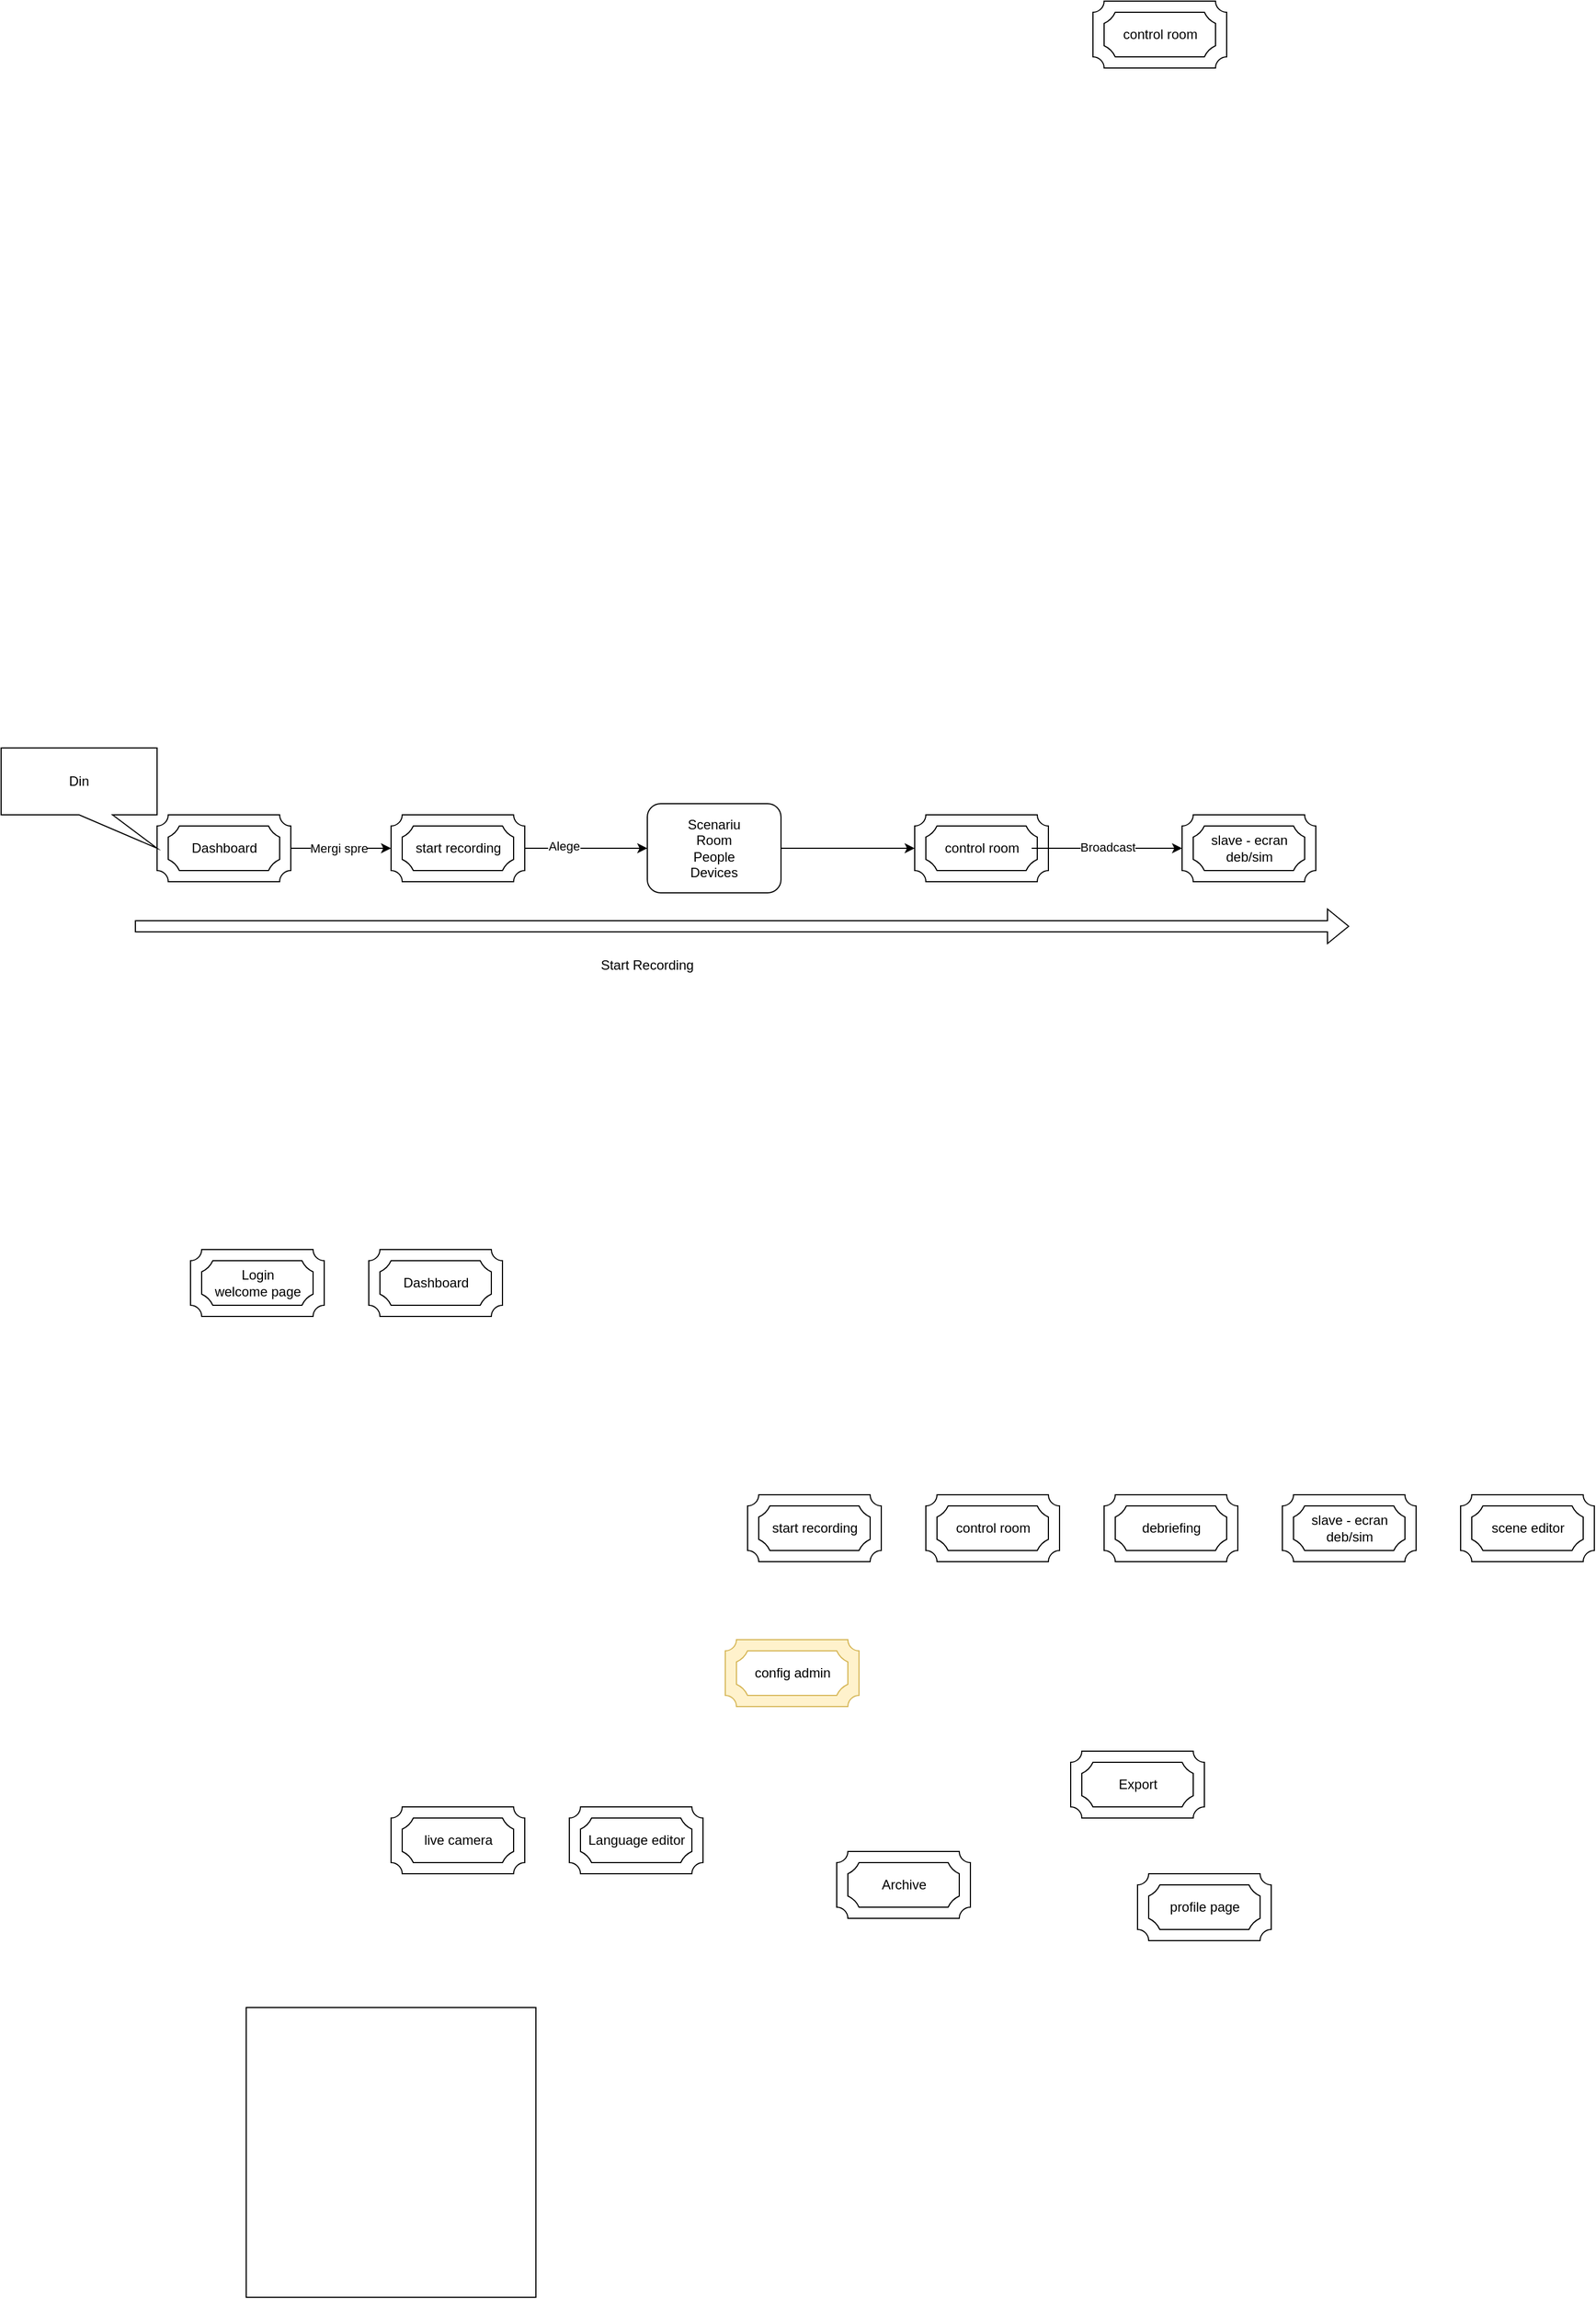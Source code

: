 <mxfile version="22.1.12" type="github">
  <diagram name="Page-1" id="8PUBa1TutJfSDOHZF-8I">
    <mxGraphModel dx="3134" dy="2938" grid="1" gridSize="10" guides="1" tooltips="1" connect="1" arrows="1" fold="1" page="1" pageScale="1" pageWidth="850" pageHeight="1100" math="0" shadow="0">
      <root>
        <mxCell id="0" />
        <mxCell id="1" parent="0" />
        <mxCell id="58z5suZZIxO4oyjLQt26-1" value="" style="whiteSpace=wrap;html=1;" parent="1" vertex="1">
          <mxGeometry x="-750" y="-390" width="260" height="260" as="geometry" />
        </mxCell>
        <mxCell id="58z5suZZIxO4oyjLQt26-9" value="" style="group" parent="1" vertex="1" connectable="0">
          <mxGeometry x="-780" y="-1070" width="100" height="60" as="geometry" />
        </mxCell>
        <mxCell id="58z5suZZIxO4oyjLQt26-6" value="" style="verticalLabelPosition=bottom;verticalAlign=top;html=1;shape=mxgraph.basic.plaque_frame;dx=10;whiteSpace=wrap;" parent="58z5suZZIxO4oyjLQt26-9" vertex="1">
          <mxGeometry x="-20" width="120" height="60" as="geometry" />
        </mxCell>
        <mxCell id="58z5suZZIxO4oyjLQt26-8" value="Login&lt;br&gt;welcome page" style="text;html=1;align=center;verticalAlign=middle;resizable=0;points=[];autosize=1;strokeColor=none;fillColor=none;" parent="58z5suZZIxO4oyjLQt26-9" vertex="1">
          <mxGeometry x="-10" y="10" width="100" height="40" as="geometry" />
        </mxCell>
        <mxCell id="58z5suZZIxO4oyjLQt26-10" value="" style="group" parent="1" vertex="1" connectable="0">
          <mxGeometry x="-640" y="-1070" width="120" height="60" as="geometry" />
        </mxCell>
        <mxCell id="58z5suZZIxO4oyjLQt26-11" value="" style="verticalLabelPosition=bottom;verticalAlign=top;html=1;shape=mxgraph.basic.plaque_frame;dx=10;whiteSpace=wrap;" parent="58z5suZZIxO4oyjLQt26-10" vertex="1">
          <mxGeometry width="120" height="60" as="geometry" />
        </mxCell>
        <mxCell id="58z5suZZIxO4oyjLQt26-12" value="Dashboard" style="text;html=1;align=center;verticalAlign=middle;resizable=0;points=[];autosize=1;strokeColor=none;fillColor=none;" parent="58z5suZZIxO4oyjLQt26-10" vertex="1">
          <mxGeometry x="20" y="15" width="80" height="30" as="geometry" />
        </mxCell>
        <mxCell id="58z5suZZIxO4oyjLQt26-13" value="" style="group" parent="1" vertex="1" connectable="0">
          <mxGeometry x="-300" y="-850" width="120" height="60" as="geometry" />
        </mxCell>
        <mxCell id="58z5suZZIxO4oyjLQt26-14" value="" style="verticalLabelPosition=bottom;verticalAlign=top;html=1;shape=mxgraph.basic.plaque_frame;dx=10;whiteSpace=wrap;" parent="58z5suZZIxO4oyjLQt26-13" vertex="1">
          <mxGeometry width="120" height="60" as="geometry" />
        </mxCell>
        <mxCell id="58z5suZZIxO4oyjLQt26-15" value="start recording" style="text;html=1;align=center;verticalAlign=middle;resizable=0;points=[];autosize=1;strokeColor=none;fillColor=none;" parent="58z5suZZIxO4oyjLQt26-13" vertex="1">
          <mxGeometry x="10" y="15" width="100" height="30" as="geometry" />
        </mxCell>
        <mxCell id="58z5suZZIxO4oyjLQt26-16" value="" style="group" parent="1" vertex="1" connectable="0">
          <mxGeometry x="-140" y="-850" width="120" height="60" as="geometry" />
        </mxCell>
        <mxCell id="58z5suZZIxO4oyjLQt26-17" value="" style="verticalLabelPosition=bottom;verticalAlign=top;html=1;shape=mxgraph.basic.plaque_frame;dx=10;whiteSpace=wrap;" parent="58z5suZZIxO4oyjLQt26-16" vertex="1">
          <mxGeometry width="120" height="60" as="geometry" />
        </mxCell>
        <mxCell id="58z5suZZIxO4oyjLQt26-18" value="control room" style="text;html=1;align=center;verticalAlign=middle;resizable=0;points=[];autosize=1;strokeColor=none;fillColor=none;" parent="58z5suZZIxO4oyjLQt26-16" vertex="1">
          <mxGeometry x="15" y="15" width="90" height="30" as="geometry" />
        </mxCell>
        <mxCell id="58z5suZZIxO4oyjLQt26-19" value="" style="group" parent="1" vertex="1" connectable="0">
          <mxGeometry x="20" y="-850" width="120" height="60" as="geometry" />
        </mxCell>
        <mxCell id="58z5suZZIxO4oyjLQt26-20" value="" style="verticalLabelPosition=bottom;verticalAlign=top;html=1;shape=mxgraph.basic.plaque_frame;dx=10;whiteSpace=wrap;" parent="58z5suZZIxO4oyjLQt26-19" vertex="1">
          <mxGeometry width="120" height="60" as="geometry" />
        </mxCell>
        <mxCell id="58z5suZZIxO4oyjLQt26-21" value="debriefing" style="text;html=1;align=center;verticalAlign=middle;resizable=0;points=[];autosize=1;strokeColor=none;fillColor=none;" parent="58z5suZZIxO4oyjLQt26-19" vertex="1">
          <mxGeometry x="20" y="15" width="80" height="30" as="geometry" />
        </mxCell>
        <mxCell id="58z5suZZIxO4oyjLQt26-22" value="" style="group" parent="1" vertex="1" connectable="0">
          <mxGeometry x="180" y="-850" width="120" height="60" as="geometry" />
        </mxCell>
        <mxCell id="58z5suZZIxO4oyjLQt26-23" value="" style="verticalLabelPosition=bottom;verticalAlign=top;html=1;shape=mxgraph.basic.plaque_frame;dx=10;whiteSpace=wrap;" parent="58z5suZZIxO4oyjLQt26-22" vertex="1">
          <mxGeometry width="120" height="60" as="geometry" />
        </mxCell>
        <mxCell id="58z5suZZIxO4oyjLQt26-24" value="slave - ecran&lt;br&gt;deb/sim" style="text;html=1;align=center;verticalAlign=middle;resizable=0;points=[];autosize=1;strokeColor=none;fillColor=none;" parent="58z5suZZIxO4oyjLQt26-22" vertex="1">
          <mxGeometry x="15" y="10" width="90" height="40" as="geometry" />
        </mxCell>
        <mxCell id="58z5suZZIxO4oyjLQt26-26" value="" style="group" parent="1" vertex="1" connectable="0">
          <mxGeometry x="340" y="-850" width="120" height="60" as="geometry" />
        </mxCell>
        <mxCell id="58z5suZZIxO4oyjLQt26-27" value="" style="verticalLabelPosition=bottom;verticalAlign=top;html=1;shape=mxgraph.basic.plaque_frame;dx=10;whiteSpace=wrap;" parent="58z5suZZIxO4oyjLQt26-26" vertex="1">
          <mxGeometry width="120" height="60" as="geometry" />
        </mxCell>
        <mxCell id="58z5suZZIxO4oyjLQt26-28" value="scene editor" style="text;html=1;align=center;verticalAlign=middle;resizable=0;points=[];autosize=1;strokeColor=none;fillColor=none;" parent="58z5suZZIxO4oyjLQt26-26" vertex="1">
          <mxGeometry x="15" y="15" width="90" height="30" as="geometry" />
        </mxCell>
        <mxCell id="58z5suZZIxO4oyjLQt26-29" value="" style="group" parent="1" vertex="1" connectable="0">
          <mxGeometry x="-10" y="-620" width="120" height="60" as="geometry" />
        </mxCell>
        <mxCell id="58z5suZZIxO4oyjLQt26-30" value="" style="verticalLabelPosition=bottom;verticalAlign=top;html=1;shape=mxgraph.basic.plaque_frame;dx=10;whiteSpace=wrap;" parent="58z5suZZIxO4oyjLQt26-29" vertex="1">
          <mxGeometry width="120" height="60" as="geometry" />
        </mxCell>
        <mxCell id="58z5suZZIxO4oyjLQt26-31" value="Export" style="text;html=1;align=center;verticalAlign=middle;resizable=0;points=[];autosize=1;strokeColor=none;fillColor=none;" parent="58z5suZZIxO4oyjLQt26-29" vertex="1">
          <mxGeometry x="30" y="15" width="60" height="30" as="geometry" />
        </mxCell>
        <mxCell id="58z5suZZIxO4oyjLQt26-32" value="" style="group" parent="1" vertex="1" connectable="0">
          <mxGeometry x="-220" y="-530" width="120" height="60" as="geometry" />
        </mxCell>
        <mxCell id="58z5suZZIxO4oyjLQt26-33" value="" style="verticalLabelPosition=bottom;verticalAlign=top;html=1;shape=mxgraph.basic.plaque_frame;dx=10;whiteSpace=wrap;" parent="58z5suZZIxO4oyjLQt26-32" vertex="1">
          <mxGeometry width="120" height="60" as="geometry" />
        </mxCell>
        <mxCell id="58z5suZZIxO4oyjLQt26-34" value="Archive" style="text;html=1;align=center;verticalAlign=middle;resizable=0;points=[];autosize=1;strokeColor=none;fillColor=none;" parent="58z5suZZIxO4oyjLQt26-32" vertex="1">
          <mxGeometry x="30" y="15" width="60" height="30" as="geometry" />
        </mxCell>
        <mxCell id="58z5suZZIxO4oyjLQt26-35" value="" style="group" parent="1" vertex="1" connectable="0">
          <mxGeometry x="-460" y="-570" width="120" height="60" as="geometry" />
        </mxCell>
        <mxCell id="58z5suZZIxO4oyjLQt26-36" value="" style="verticalLabelPosition=bottom;verticalAlign=top;html=1;shape=mxgraph.basic.plaque_frame;dx=10;whiteSpace=wrap;" parent="58z5suZZIxO4oyjLQt26-35" vertex="1">
          <mxGeometry width="120" height="60" as="geometry" />
        </mxCell>
        <mxCell id="58z5suZZIxO4oyjLQt26-37" value="Language editor" style="text;html=1;align=center;verticalAlign=middle;resizable=0;points=[];autosize=1;strokeColor=none;fillColor=none;" parent="58z5suZZIxO4oyjLQt26-35" vertex="1">
          <mxGeometry x="5" y="15" width="110" height="30" as="geometry" />
        </mxCell>
        <mxCell id="3WbElU56Z4UmfmKBwAmz-3" value="" style="group" vertex="1" connectable="0" parent="1">
          <mxGeometry x="50" y="-510" width="120" height="60" as="geometry" />
        </mxCell>
        <mxCell id="3WbElU56Z4UmfmKBwAmz-4" value="" style="verticalLabelPosition=bottom;verticalAlign=top;html=1;shape=mxgraph.basic.plaque_frame;dx=10;whiteSpace=wrap;" vertex="1" parent="3WbElU56Z4UmfmKBwAmz-3">
          <mxGeometry width="120" height="60" as="geometry" />
        </mxCell>
        <mxCell id="3WbElU56Z4UmfmKBwAmz-5" value="profile page" style="text;html=1;align=center;verticalAlign=middle;resizable=0;points=[];autosize=1;strokeColor=none;fillColor=none;" vertex="1" parent="3WbElU56Z4UmfmKBwAmz-3">
          <mxGeometry x="15" y="15" width="90" height="30" as="geometry" />
        </mxCell>
        <mxCell id="3WbElU56Z4UmfmKBwAmz-12" value="" style="group" vertex="1" connectable="0" parent="1">
          <mxGeometry x="-320" y="-720" width="120" height="60" as="geometry" />
        </mxCell>
        <mxCell id="3WbElU56Z4UmfmKBwAmz-13" value="" style="verticalLabelPosition=bottom;verticalAlign=top;html=1;shape=mxgraph.basic.plaque_frame;dx=10;whiteSpace=wrap;fillColor=#fff2cc;strokeColor=#d6b656;" vertex="1" parent="3WbElU56Z4UmfmKBwAmz-12">
          <mxGeometry width="120" height="60" as="geometry" />
        </mxCell>
        <mxCell id="3WbElU56Z4UmfmKBwAmz-14" value="config admin" style="text;html=1;align=center;verticalAlign=middle;resizable=0;points=[];autosize=1;strokeColor=none;fillColor=none;" vertex="1" parent="3WbElU56Z4UmfmKBwAmz-12">
          <mxGeometry x="15" y="15" width="90" height="30" as="geometry" />
        </mxCell>
        <mxCell id="3WbElU56Z4UmfmKBwAmz-15" value="" style="group" vertex="1" connectable="0" parent="1">
          <mxGeometry x="-620" y="-570" width="120" height="60" as="geometry" />
        </mxCell>
        <mxCell id="3WbElU56Z4UmfmKBwAmz-16" value="" style="verticalLabelPosition=bottom;verticalAlign=top;html=1;shape=mxgraph.basic.plaque_frame;dx=10;whiteSpace=wrap;" vertex="1" parent="3WbElU56Z4UmfmKBwAmz-15">
          <mxGeometry width="120" height="60" as="geometry" />
        </mxCell>
        <mxCell id="3WbElU56Z4UmfmKBwAmz-17" value="live camera" style="text;html=1;align=center;verticalAlign=middle;resizable=0;points=[];autosize=1;strokeColor=none;fillColor=none;" vertex="1" parent="3WbElU56Z4UmfmKBwAmz-15">
          <mxGeometry x="20" y="15" width="80" height="30" as="geometry" />
        </mxCell>
        <mxCell id="3WbElU56Z4UmfmKBwAmz-19" value="" style="shape=flexArrow;endArrow=classic;html=1;rounded=0;" edge="1" parent="1">
          <mxGeometry width="50" height="50" relative="1" as="geometry">
            <mxPoint x="-850" y="-1360" as="sourcePoint" />
            <mxPoint x="240" y="-1360" as="targetPoint" />
          </mxGeometry>
        </mxCell>
        <mxCell id="3WbElU56Z4UmfmKBwAmz-20" value="Start Recording" style="text;html=1;strokeColor=none;fillColor=none;align=center;verticalAlign=middle;whiteSpace=wrap;rounded=0;" vertex="1" parent="1">
          <mxGeometry x="-460" y="-1340" width="140" height="30" as="geometry" />
        </mxCell>
        <mxCell id="3WbElU56Z4UmfmKBwAmz-21" value="" style="group" vertex="1" connectable="0" parent="1">
          <mxGeometry x="-830" y="-1460" width="120" height="60" as="geometry" />
        </mxCell>
        <mxCell id="3WbElU56Z4UmfmKBwAmz-22" value="" style="verticalLabelPosition=bottom;verticalAlign=top;html=1;shape=mxgraph.basic.plaque_frame;dx=10;whiteSpace=wrap;" vertex="1" parent="3WbElU56Z4UmfmKBwAmz-21">
          <mxGeometry width="120" height="60" as="geometry" />
        </mxCell>
        <mxCell id="3WbElU56Z4UmfmKBwAmz-23" value="Dashboard" style="text;html=1;align=center;verticalAlign=middle;resizable=0;points=[];autosize=1;strokeColor=none;fillColor=none;" vertex="1" parent="3WbElU56Z4UmfmKBwAmz-21">
          <mxGeometry x="20" y="15" width="80" height="30" as="geometry" />
        </mxCell>
        <mxCell id="3WbElU56Z4UmfmKBwAmz-24" value="" style="group" vertex="1" connectable="0" parent="1">
          <mxGeometry x="-620" y="-1460" width="120" height="60" as="geometry" />
        </mxCell>
        <mxCell id="3WbElU56Z4UmfmKBwAmz-25" value="" style="verticalLabelPosition=bottom;verticalAlign=top;html=1;shape=mxgraph.basic.plaque_frame;dx=10;whiteSpace=wrap;" vertex="1" parent="3WbElU56Z4UmfmKBwAmz-24">
          <mxGeometry width="120" height="60" as="geometry" />
        </mxCell>
        <mxCell id="3WbElU56Z4UmfmKBwAmz-26" value="start recording" style="text;html=1;align=center;verticalAlign=middle;resizable=0;points=[];autosize=1;strokeColor=none;fillColor=none;" vertex="1" parent="3WbElU56Z4UmfmKBwAmz-24">
          <mxGeometry x="10" y="15" width="100" height="30" as="geometry" />
        </mxCell>
        <mxCell id="3WbElU56Z4UmfmKBwAmz-27" value="Scenariu&lt;br&gt;Room&lt;br&gt;People&lt;br&gt;Devices" style="rounded=1;whiteSpace=wrap;html=1;" vertex="1" parent="1">
          <mxGeometry x="-390" y="-1470" width="120" height="80" as="geometry" />
        </mxCell>
        <mxCell id="3WbElU56Z4UmfmKBwAmz-28" value="" style="group" vertex="1" connectable="0" parent="1">
          <mxGeometry x="-150" y="-1460" width="120" height="60" as="geometry" />
        </mxCell>
        <mxCell id="3WbElU56Z4UmfmKBwAmz-29" value="" style="verticalLabelPosition=bottom;verticalAlign=top;html=1;shape=mxgraph.basic.plaque_frame;dx=10;whiteSpace=wrap;" vertex="1" parent="3WbElU56Z4UmfmKBwAmz-28">
          <mxGeometry width="120" height="60" as="geometry" />
        </mxCell>
        <mxCell id="3WbElU56Z4UmfmKBwAmz-30" value="control room" style="text;html=1;align=center;verticalAlign=middle;resizable=0;points=[];autosize=1;strokeColor=none;fillColor=none;" vertex="1" parent="3WbElU56Z4UmfmKBwAmz-28">
          <mxGeometry x="15" y="15" width="90" height="30" as="geometry" />
        </mxCell>
        <mxCell id="3WbElU56Z4UmfmKBwAmz-31" value="" style="group" vertex="1" connectable="0" parent="1">
          <mxGeometry x="90" y="-1460" width="120" height="60" as="geometry" />
        </mxCell>
        <mxCell id="3WbElU56Z4UmfmKBwAmz-32" value="" style="verticalLabelPosition=bottom;verticalAlign=top;html=1;shape=mxgraph.basic.plaque_frame;dx=10;whiteSpace=wrap;" vertex="1" parent="3WbElU56Z4UmfmKBwAmz-31">
          <mxGeometry width="120" height="60" as="geometry" />
        </mxCell>
        <mxCell id="3WbElU56Z4UmfmKBwAmz-33" value="slave - ecran&lt;br&gt;deb/sim" style="text;html=1;align=center;verticalAlign=middle;resizable=0;points=[];autosize=1;strokeColor=none;fillColor=none;" vertex="1" parent="3WbElU56Z4UmfmKBwAmz-31">
          <mxGeometry x="15" y="10" width="90" height="40" as="geometry" />
        </mxCell>
        <mxCell id="3WbElU56Z4UmfmKBwAmz-34" style="edgeStyle=orthogonalEdgeStyle;rounded=0;orthogonalLoop=1;jettySize=auto;html=1;entryX=0;entryY=0.5;entryDx=0;entryDy=0;entryPerimeter=0;" edge="1" parent="1" source="3WbElU56Z4UmfmKBwAmz-30" target="3WbElU56Z4UmfmKBwAmz-32">
          <mxGeometry relative="1" as="geometry" />
        </mxCell>
        <mxCell id="3WbElU56Z4UmfmKBwAmz-35" value="Broadcast" style="edgeLabel;html=1;align=center;verticalAlign=middle;resizable=0;points=[];" vertex="1" connectable="0" parent="3WbElU56Z4UmfmKBwAmz-34">
          <mxGeometry x="0.006" y="1" relative="1" as="geometry">
            <mxPoint as="offset" />
          </mxGeometry>
        </mxCell>
        <mxCell id="3WbElU56Z4UmfmKBwAmz-36" style="edgeStyle=orthogonalEdgeStyle;rounded=0;orthogonalLoop=1;jettySize=auto;html=1;exitX=1;exitY=0.5;exitDx=0;exitDy=0;exitPerimeter=0;entryX=0;entryY=0.5;entryDx=0;entryDy=0;" edge="1" parent="1" source="3WbElU56Z4UmfmKBwAmz-25" target="3WbElU56Z4UmfmKBwAmz-27">
          <mxGeometry relative="1" as="geometry" />
        </mxCell>
        <mxCell id="3WbElU56Z4UmfmKBwAmz-37" value="Alege" style="edgeLabel;html=1;align=center;verticalAlign=middle;resizable=0;points=[];" vertex="1" connectable="0" parent="3WbElU56Z4UmfmKBwAmz-36">
          <mxGeometry x="-0.364" y="2" relative="1" as="geometry">
            <mxPoint as="offset" />
          </mxGeometry>
        </mxCell>
        <mxCell id="3WbElU56Z4UmfmKBwAmz-38" value="Din" style="shape=callout;whiteSpace=wrap;html=1;perimeter=calloutPerimeter;position2=1;base=30;" vertex="1" parent="1">
          <mxGeometry x="-970" y="-1520" width="140" height="90" as="geometry" />
        </mxCell>
        <mxCell id="3WbElU56Z4UmfmKBwAmz-39" style="edgeStyle=orthogonalEdgeStyle;rounded=0;orthogonalLoop=1;jettySize=auto;html=1;exitX=1;exitY=0.5;exitDx=0;exitDy=0;exitPerimeter=0;entryX=0;entryY=0.5;entryDx=0;entryDy=0;entryPerimeter=0;" edge="1" parent="1" source="3WbElU56Z4UmfmKBwAmz-22" target="3WbElU56Z4UmfmKBwAmz-25">
          <mxGeometry relative="1" as="geometry" />
        </mxCell>
        <mxCell id="3WbElU56Z4UmfmKBwAmz-40" value="Mergi spre" style="edgeLabel;html=1;align=center;verticalAlign=middle;resizable=0;points=[];" vertex="1" connectable="0" parent="3WbElU56Z4UmfmKBwAmz-39">
          <mxGeometry x="-0.059" relative="1" as="geometry">
            <mxPoint as="offset" />
          </mxGeometry>
        </mxCell>
        <mxCell id="3WbElU56Z4UmfmKBwAmz-41" style="edgeStyle=orthogonalEdgeStyle;rounded=0;orthogonalLoop=1;jettySize=auto;html=1;exitX=1;exitY=0.5;exitDx=0;exitDy=0;entryX=0;entryY=0.5;entryDx=0;entryDy=0;entryPerimeter=0;" edge="1" parent="1" source="3WbElU56Z4UmfmKBwAmz-27" target="3WbElU56Z4UmfmKBwAmz-29">
          <mxGeometry relative="1" as="geometry" />
        </mxCell>
        <mxCell id="3WbElU56Z4UmfmKBwAmz-46" value="" style="group" vertex="1" connectable="0" parent="1">
          <mxGeometry x="10" y="-2190" width="120" height="60" as="geometry" />
        </mxCell>
        <mxCell id="3WbElU56Z4UmfmKBwAmz-47" value="" style="verticalLabelPosition=bottom;verticalAlign=top;html=1;shape=mxgraph.basic.plaque_frame;dx=10;whiteSpace=wrap;" vertex="1" parent="3WbElU56Z4UmfmKBwAmz-46">
          <mxGeometry width="120" height="60" as="geometry" />
        </mxCell>
        <mxCell id="3WbElU56Z4UmfmKBwAmz-48" value="control room" style="text;html=1;align=center;verticalAlign=middle;resizable=0;points=[];autosize=1;strokeColor=none;fillColor=none;" vertex="1" parent="3WbElU56Z4UmfmKBwAmz-46">
          <mxGeometry x="15" y="15" width="90" height="30" as="geometry" />
        </mxCell>
      </root>
    </mxGraphModel>
  </diagram>
</mxfile>
